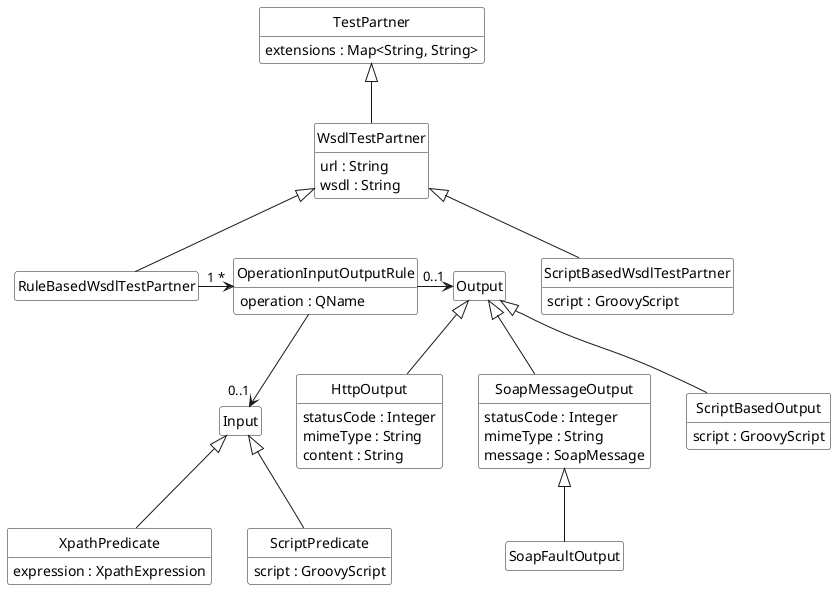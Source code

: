 @startuml

   class WsdlTestPartner extends TestPartner {
     url : String
     wsdl : String
   }
   class RuleBasedWsdlTestPartner extends WsdlTestPartner
   class ScriptBasedWsdlTestPartner extends WsdlTestPartner {
     script : GroovyScript
   }

   class OperationInputOutputRule {
        operation : QName
   }



   class Input
   class XpathPredicate extends Input {
     expression : XpathExpression
   }
   class ScriptPredicate extends Input {
      script : GroovyScript
   }


   class Output
   class HttpOutput extends Output {
       statusCode : Integer
       mimeType : String
       content : String
   }
   class SoapMessageOutput extends Output {
        statusCode : Integer
        mimeType : String
      message : SoapMessage
      }
   class SoapFaultOutput extends SoapMessageOutput
   class ScriptBasedOutput extends Output {
       script : GroovyScript
   }



	class TestPartner {
	 extensions : Map<String, String>
	}


RuleBasedWsdlTestPartner "1" -right-> "*" OperationInputOutputRule
OperationInputOutputRule -down-> "0..1" Input
OperationInputOutputRule -right-> "0..1" Output

hide empty members
hide empty methods
hide circle

skinparam monochrome true
skinparam shadowing false
skinparam packageStyle rect
skinparam classBackgroundColor white
@enduml
